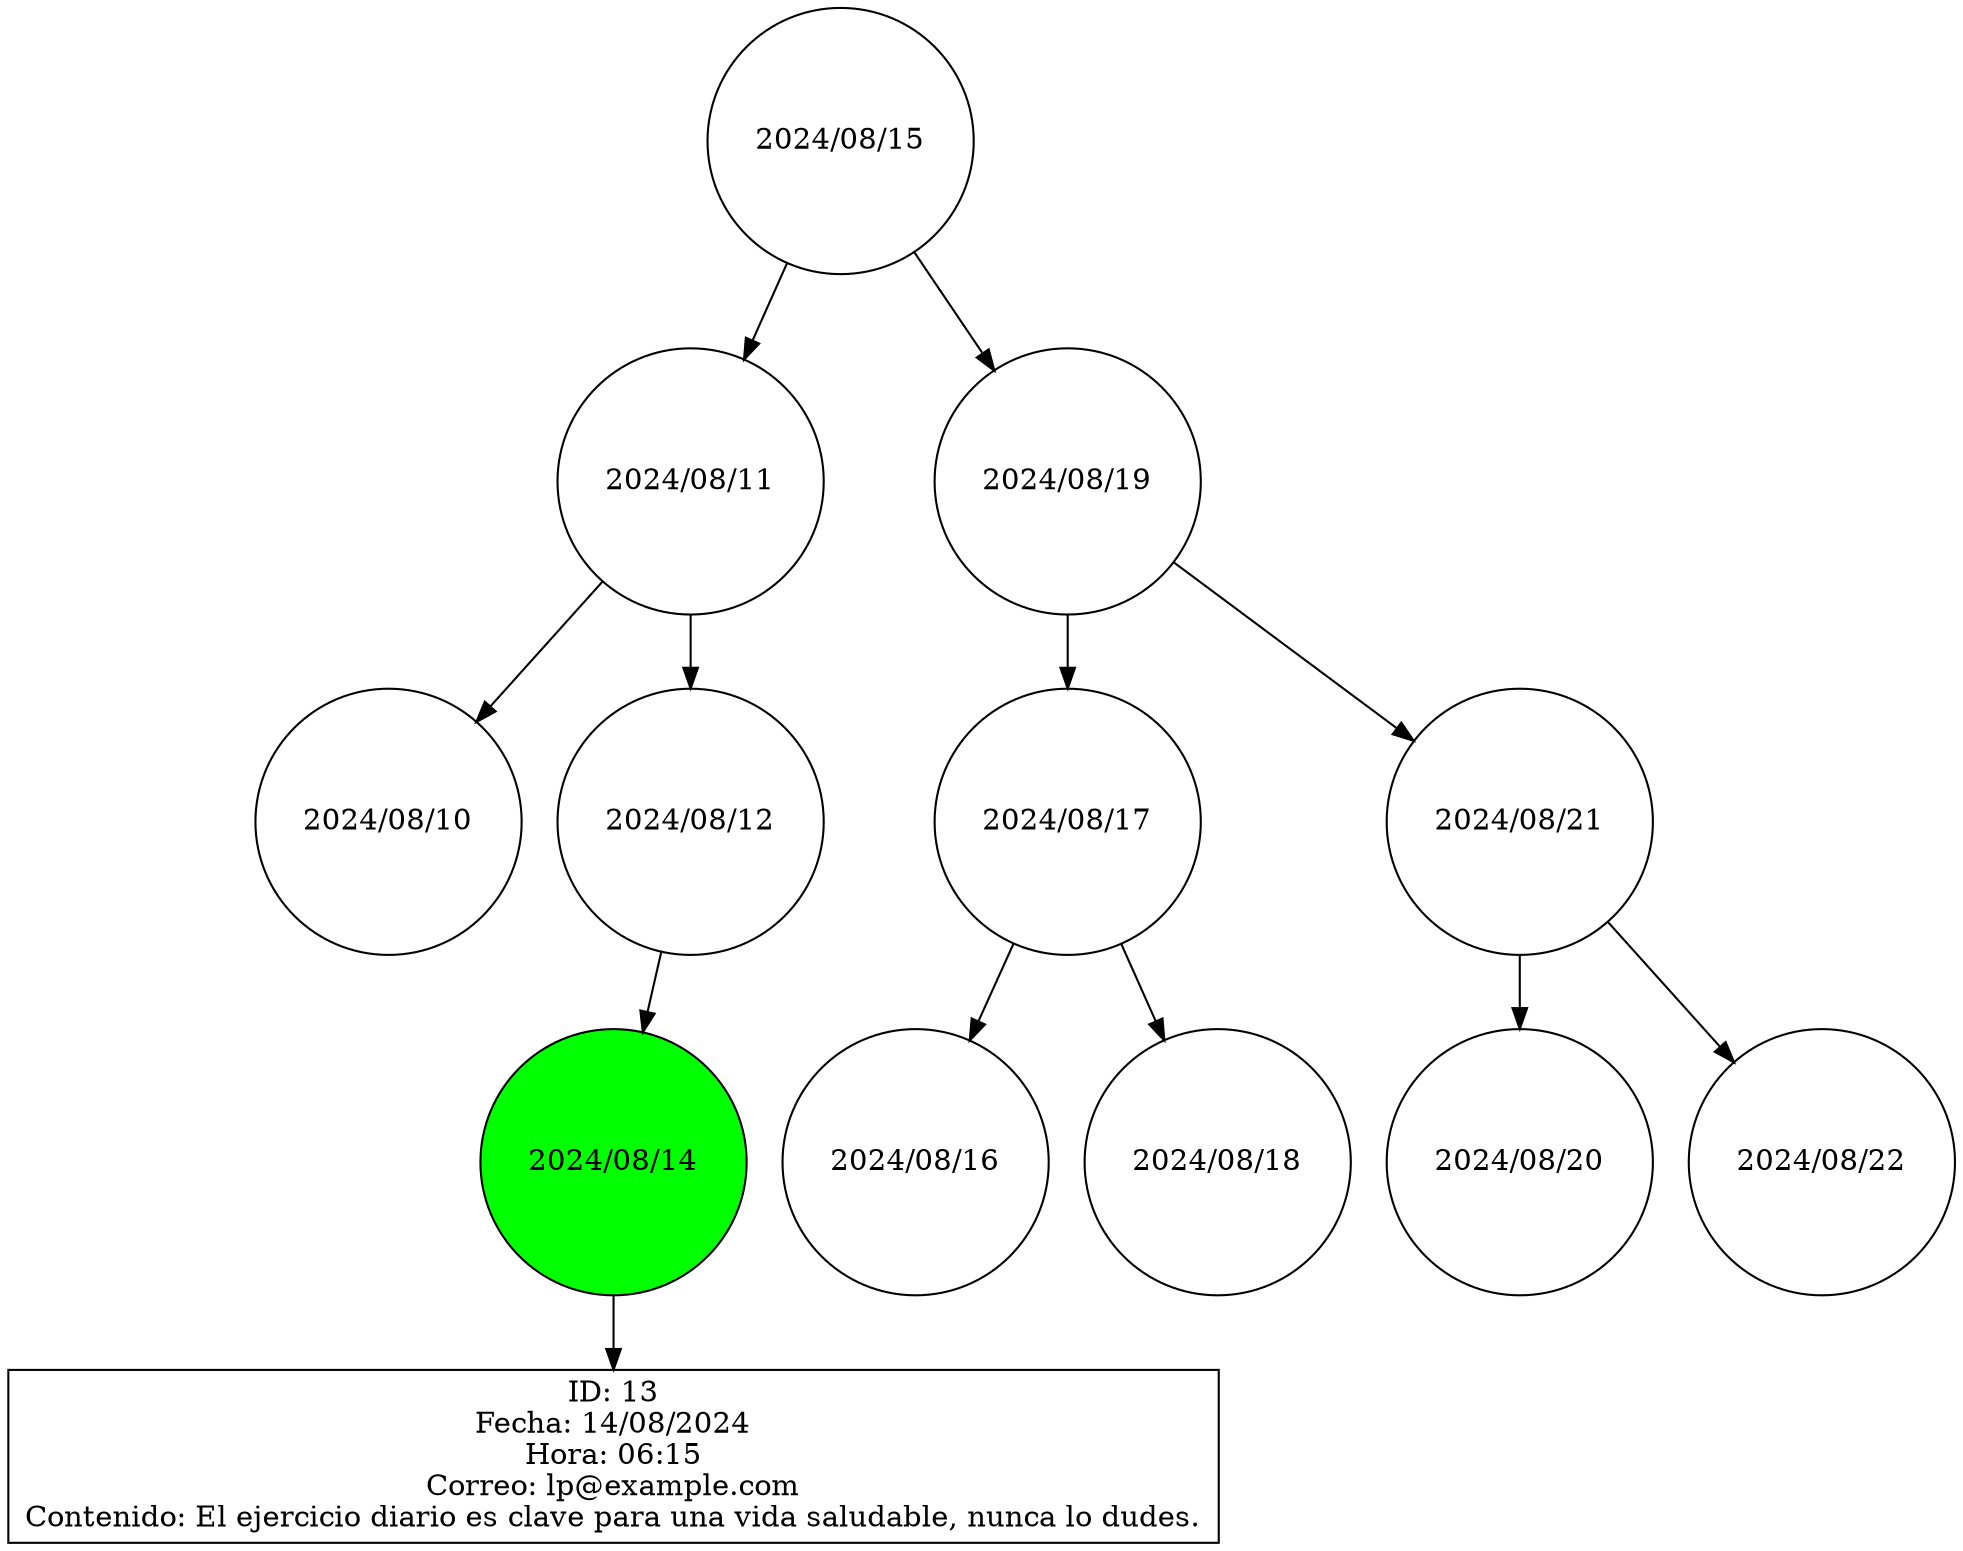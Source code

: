 digraph BSTTree {
node [shape=circle];
"2024/08/15" -> "2024/08/11";
"2024/08/11" -> "2024/08/10";
"2024/08/11" -> "2024/08/12";
"2024/08/12" -> "2024/08/14";
"2024/08/14" [style=filled, fillcolor=green];
"pub_13" [shape=rectangle, label="ID: 13\nFecha: 14/08/2024\nHora: 06:15\nCorreo: lp@example.com\nContenido: El ejercicio diario es clave para una vida saludable, nunca lo dudes."];
"2024/08/14" -> "pub_13";
"2024/08/15" -> "2024/08/19";
"2024/08/19" -> "2024/08/17";
"2024/08/17" -> "2024/08/16";
"2024/08/17" -> "2024/08/18";
"2024/08/19" -> "2024/08/21";
"2024/08/21" -> "2024/08/20";
"2024/08/21" -> "2024/08/22";
}
